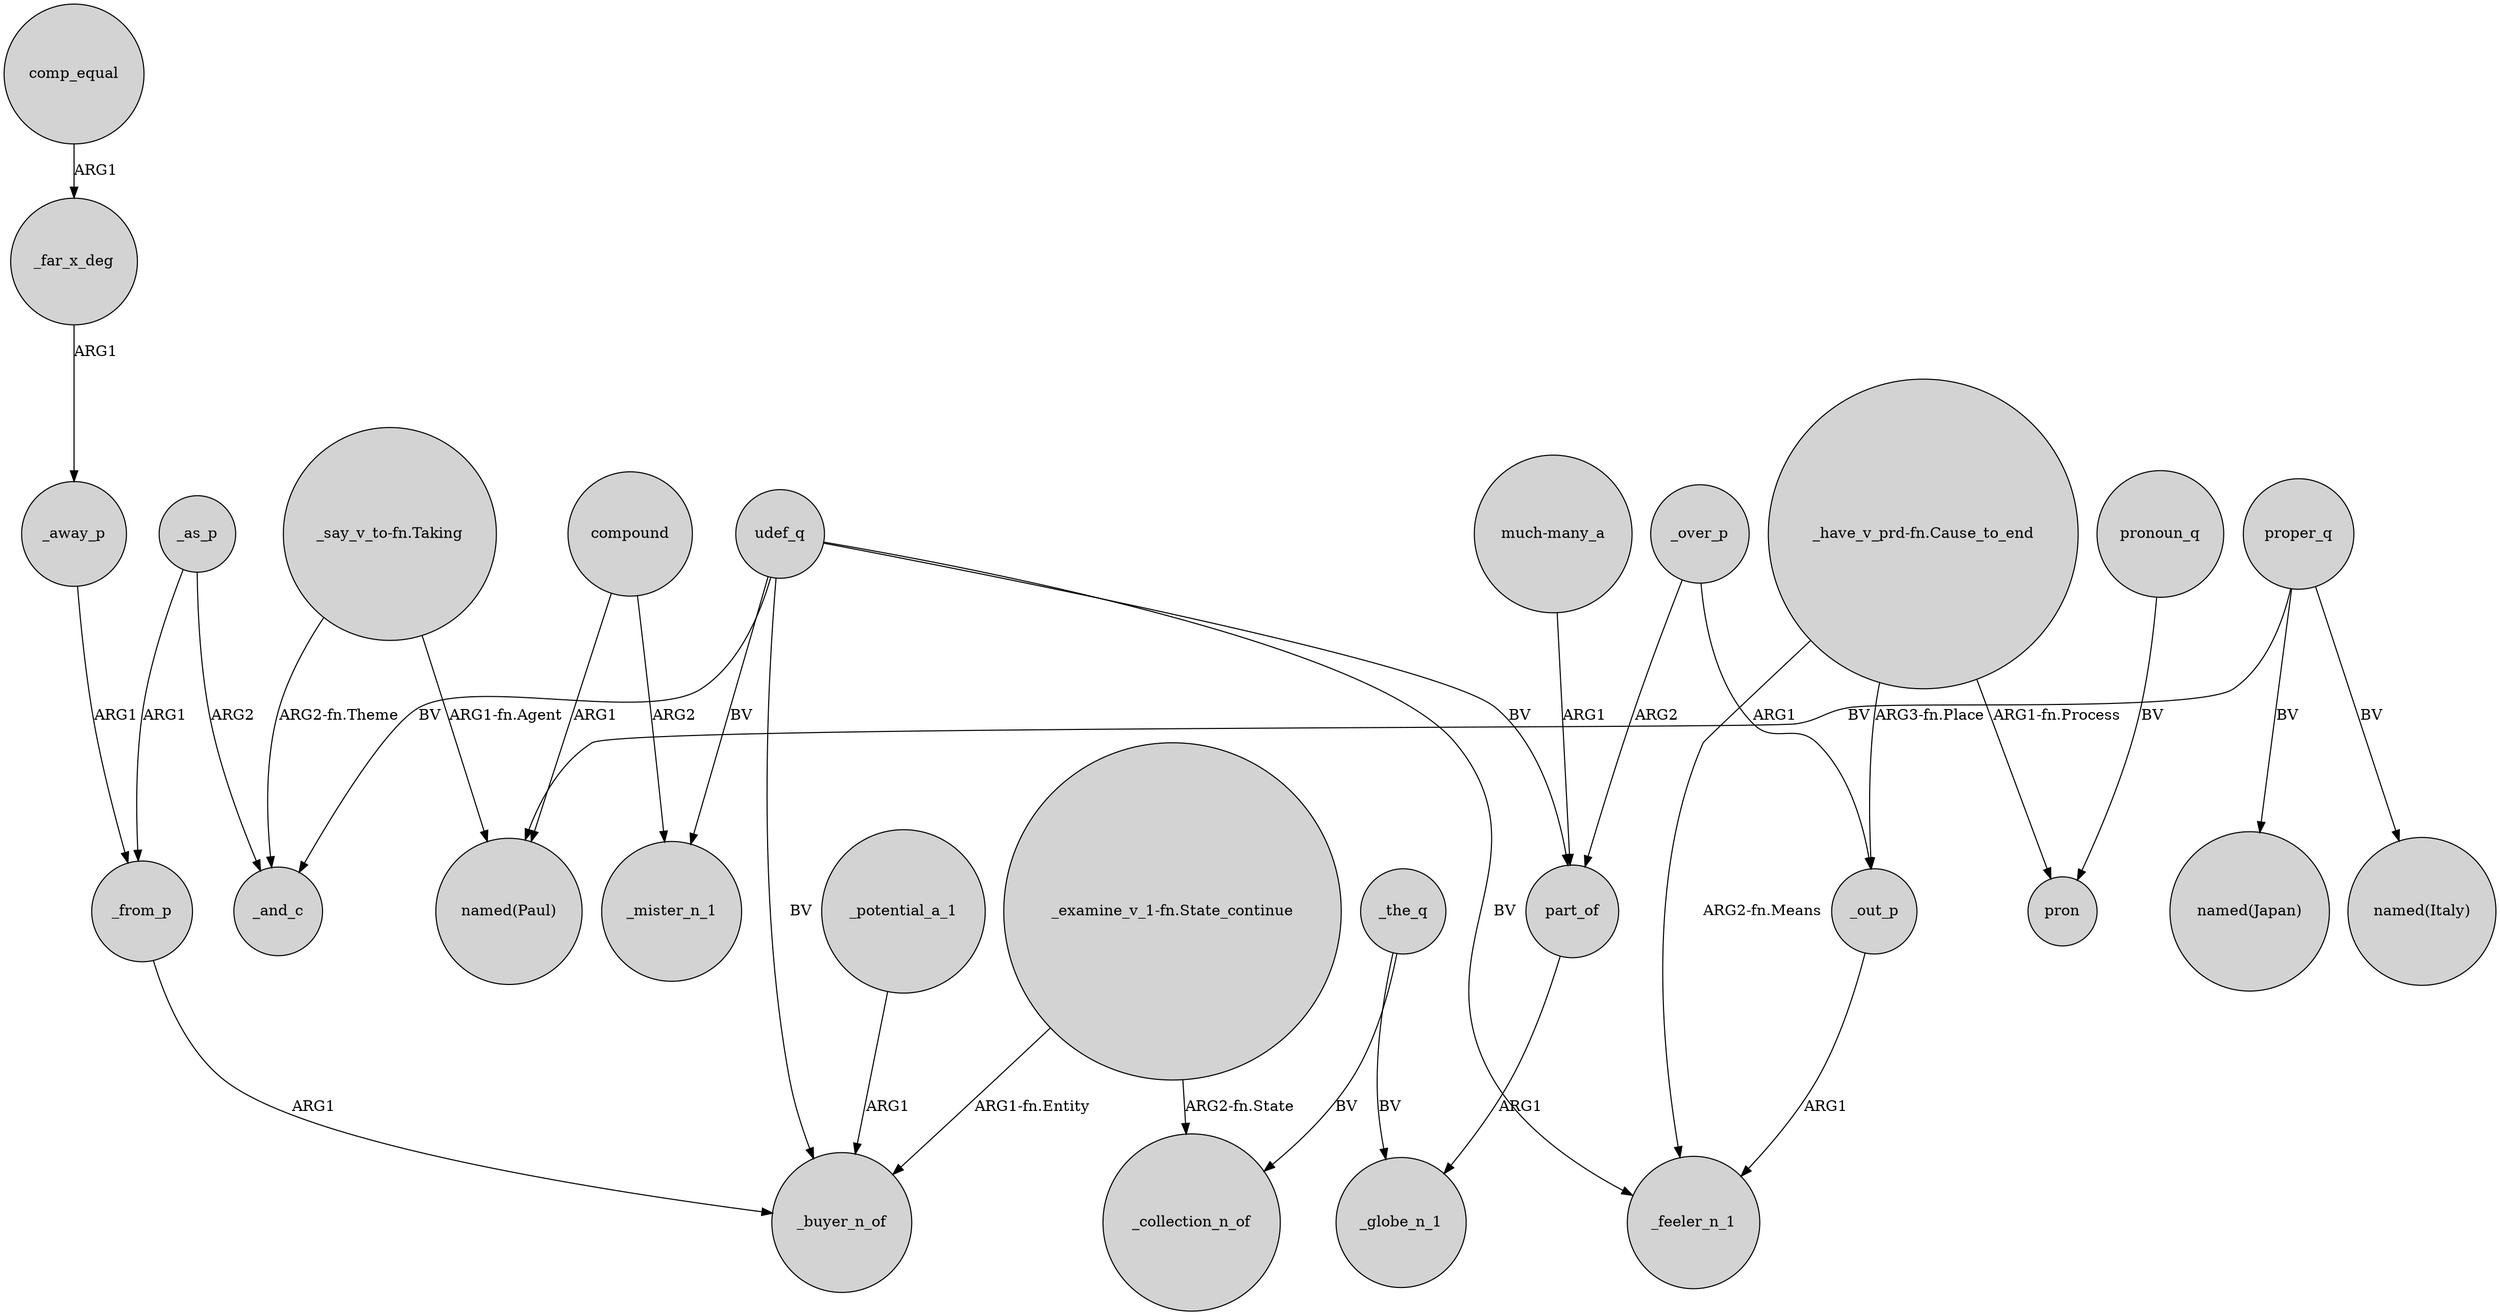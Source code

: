 digraph {
	node [shape=circle style=filled]
	"_say_v_to-fn.Taking" -> "named(Paul)" [label="ARG1-fn.Agent"]
	udef_q -> _buyer_n_of [label=BV]
	compound -> _mister_n_1 [label=ARG2]
	_from_p -> _buyer_n_of [label=ARG1]
	_over_p -> _out_p [label=ARG1]
	udef_q -> part_of [label=BV]
	"_say_v_to-fn.Taking" -> _and_c [label="ARG2-fn.Theme"]
	"_examine_v_1-fn.State_continue" -> _buyer_n_of [label="ARG1-fn.Entity"]
	_far_x_deg -> _away_p [label=ARG1]
	"_examine_v_1-fn.State_continue" -> _collection_n_of [label="ARG2-fn.State"]
	_as_p -> _and_c [label=ARG2]
	udef_q -> _and_c [label=BV]
	udef_q -> _mister_n_1 [label=BV]
	_the_q -> _collection_n_of [label=BV]
	pronoun_q -> pron [label=BV]
	_out_p -> _feeler_n_1 [label=ARG1]
	_over_p -> part_of [label=ARG2]
	udef_q -> _feeler_n_1 [label=BV]
	"_have_v_prd-fn.Cause_to_end" -> _out_p [label="ARG3-fn.Place"]
	_as_p -> _from_p [label=ARG1]
	part_of -> _globe_n_1 [label=ARG1]
	_the_q -> _globe_n_1 [label=BV]
	"much-many_a" -> part_of [label=ARG1]
	compound -> "named(Paul)" [label=ARG1]
	proper_q -> "named(Japan)" [label=BV]
	proper_q -> "named(Paul)" [label=BV]
	"_have_v_prd-fn.Cause_to_end" -> pron [label="ARG1-fn.Process"]
	_potential_a_1 -> _buyer_n_of [label=ARG1]
	comp_equal -> _far_x_deg [label=ARG1]
	"_have_v_prd-fn.Cause_to_end" -> _feeler_n_1 [label="ARG2-fn.Means"]
	_away_p -> _from_p [label=ARG1]
	proper_q -> "named(Italy)" [label=BV]
}
